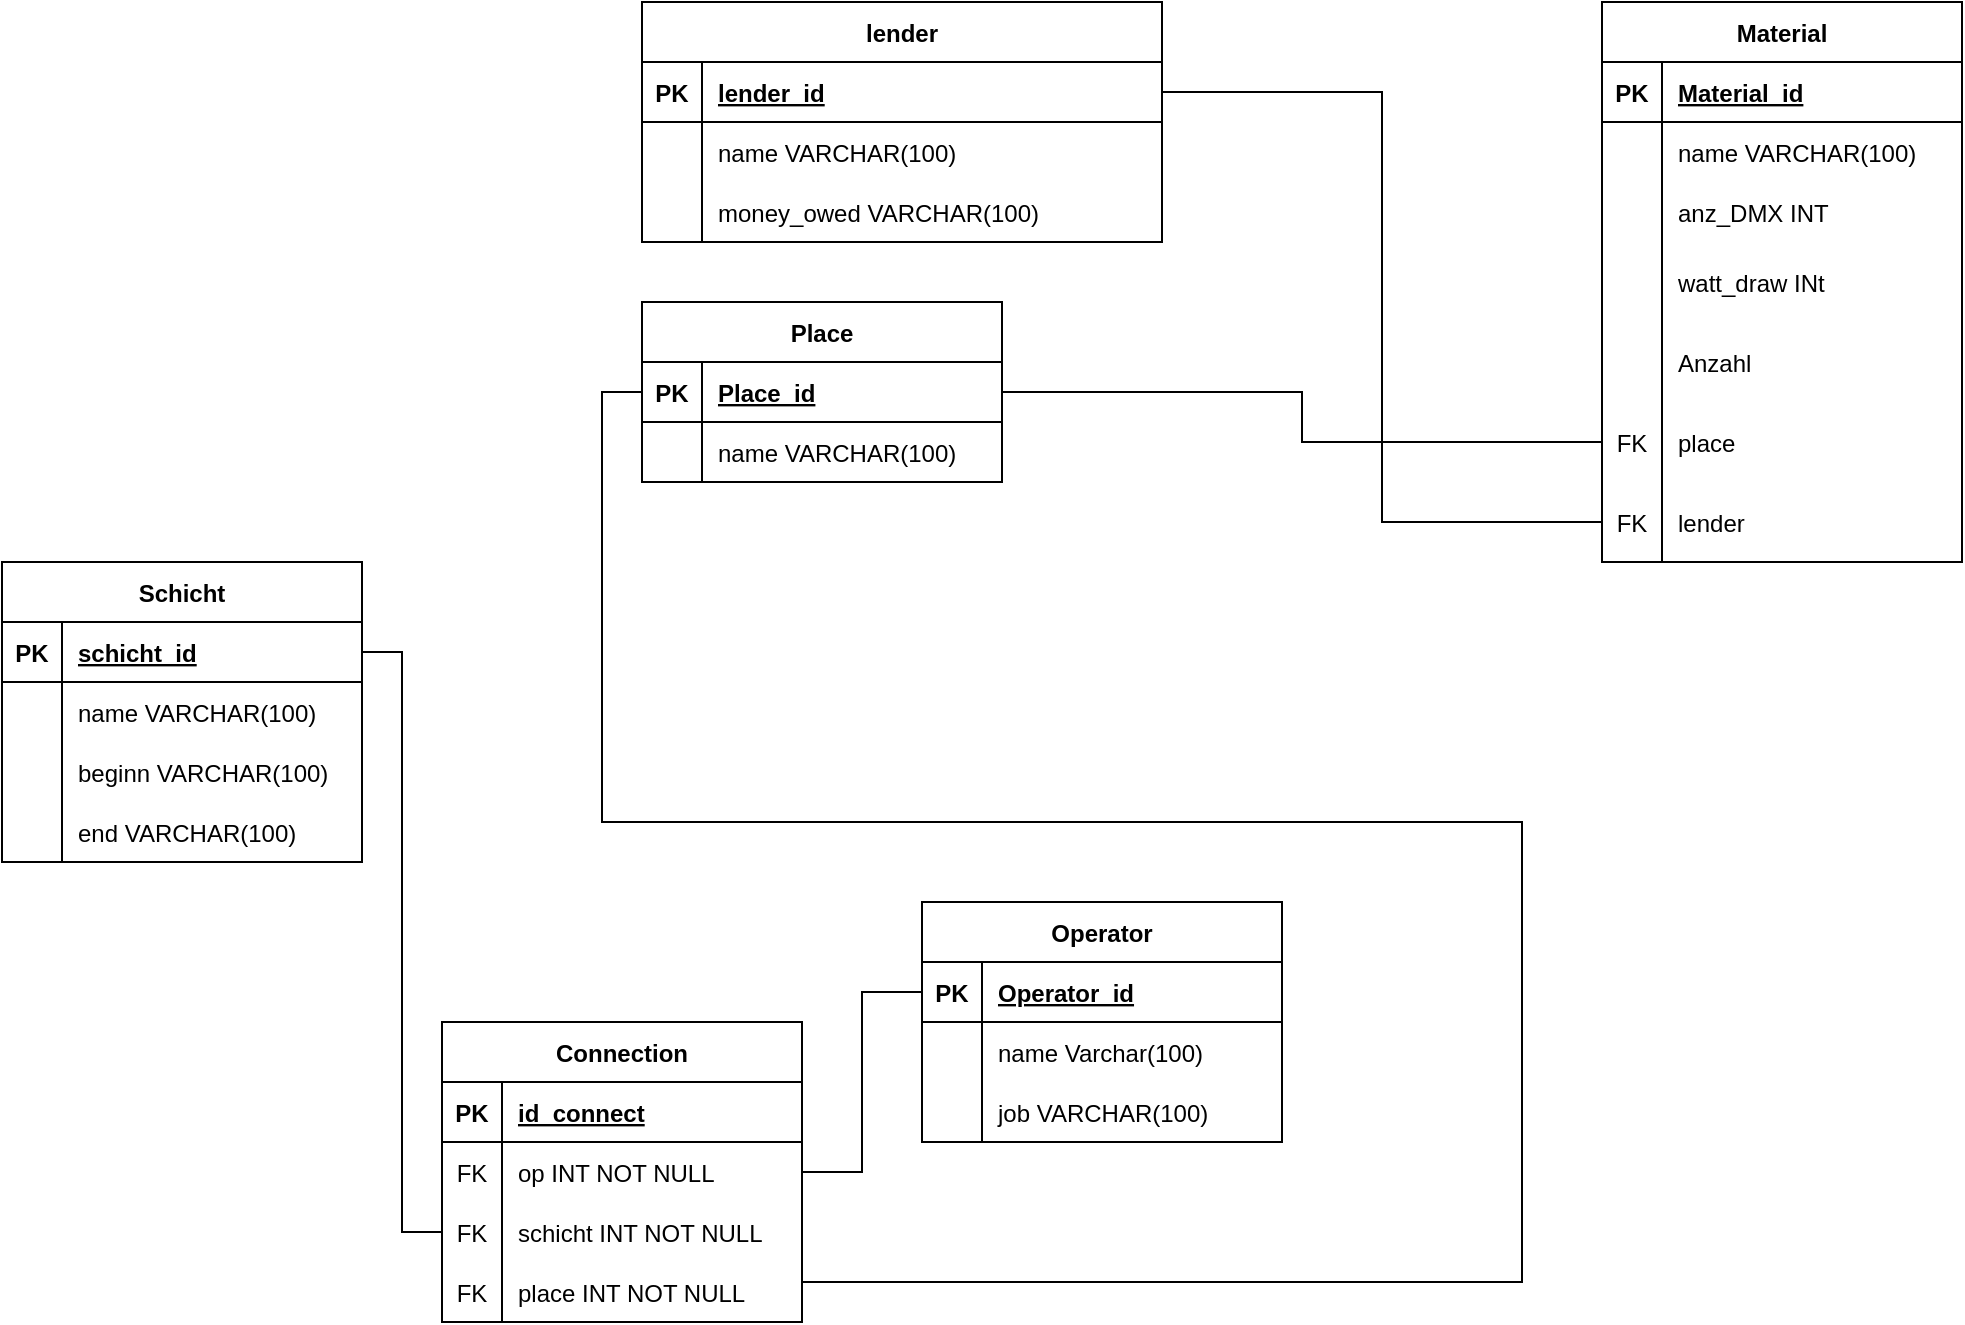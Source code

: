 <mxfile>
    <diagram id="R2lEEEUBdFMjLlhIrx00" name="Page-1">
        <mxGraphModel dx="928" dy="830" grid="1" gridSize="10" guides="1" tooltips="1" connect="1" arrows="1" fold="1" page="1" pageScale="1" pageWidth="850" pageHeight="1100" math="0" shadow="0" extFonts="Permanent Marker^https://fonts.googleapis.com/css?family=Permanent+Marker">
            <root>
                <mxCell id="0"/>
                <mxCell id="1" parent="0"/>
                <mxCell id="2iaj2muwwkJsaEzlrOtg-1" value="Material" style="shape=table;startSize=30;container=1;collapsible=1;childLayout=tableLayout;fixedRows=1;rowLines=0;fontStyle=1;align=center;resizeLast=1;" parent="1" vertex="1">
                    <mxGeometry x="860" y="60" width="180" height="280" as="geometry"/>
                </mxCell>
                <mxCell id="2iaj2muwwkJsaEzlrOtg-2" value="" style="shape=tableRow;horizontal=0;startSize=0;swimlaneHead=0;swimlaneBody=0;fillColor=none;collapsible=0;dropTarget=0;points=[[0,0.5],[1,0.5]];portConstraint=eastwest;top=0;left=0;right=0;bottom=1;" parent="2iaj2muwwkJsaEzlrOtg-1" vertex="1">
                    <mxGeometry y="30" width="180" height="30" as="geometry"/>
                </mxCell>
                <mxCell id="2iaj2muwwkJsaEzlrOtg-3" value="PK" style="shape=partialRectangle;connectable=0;fillColor=none;top=0;left=0;bottom=0;right=0;fontStyle=1;overflow=hidden;" parent="2iaj2muwwkJsaEzlrOtg-2" vertex="1">
                    <mxGeometry width="30" height="30" as="geometry">
                        <mxRectangle width="30" height="30" as="alternateBounds"/>
                    </mxGeometry>
                </mxCell>
                <mxCell id="2iaj2muwwkJsaEzlrOtg-4" value="Material_id" style="shape=partialRectangle;connectable=0;fillColor=none;top=0;left=0;bottom=0;right=0;align=left;spacingLeft=6;fontStyle=5;overflow=hidden;" parent="2iaj2muwwkJsaEzlrOtg-2" vertex="1">
                    <mxGeometry x="30" width="150" height="30" as="geometry">
                        <mxRectangle width="150" height="30" as="alternateBounds"/>
                    </mxGeometry>
                </mxCell>
                <mxCell id="2iaj2muwwkJsaEzlrOtg-5" value="" style="shape=tableRow;horizontal=0;startSize=0;swimlaneHead=0;swimlaneBody=0;fillColor=none;collapsible=0;dropTarget=0;points=[[0,0.5],[1,0.5]];portConstraint=eastwest;top=0;left=0;right=0;bottom=0;" parent="2iaj2muwwkJsaEzlrOtg-1" vertex="1">
                    <mxGeometry y="60" width="180" height="30" as="geometry"/>
                </mxCell>
                <mxCell id="2iaj2muwwkJsaEzlrOtg-6" value="" style="shape=partialRectangle;connectable=0;fillColor=none;top=0;left=0;bottom=0;right=0;editable=1;overflow=hidden;" parent="2iaj2muwwkJsaEzlrOtg-5" vertex="1">
                    <mxGeometry width="30" height="30" as="geometry">
                        <mxRectangle width="30" height="30" as="alternateBounds"/>
                    </mxGeometry>
                </mxCell>
                <mxCell id="2iaj2muwwkJsaEzlrOtg-7" value="name VARCHAR(100)" style="shape=partialRectangle;connectable=0;fillColor=none;top=0;left=0;bottom=0;right=0;align=left;spacingLeft=6;overflow=hidden;" parent="2iaj2muwwkJsaEzlrOtg-5" vertex="1">
                    <mxGeometry x="30" width="150" height="30" as="geometry">
                        <mxRectangle width="150" height="30" as="alternateBounds"/>
                    </mxGeometry>
                </mxCell>
                <mxCell id="2iaj2muwwkJsaEzlrOtg-8" value="" style="shape=tableRow;horizontal=0;startSize=0;swimlaneHead=0;swimlaneBody=0;fillColor=none;collapsible=0;dropTarget=0;points=[[0,0.5],[1,0.5]];portConstraint=eastwest;top=0;left=0;right=0;bottom=0;" parent="2iaj2muwwkJsaEzlrOtg-1" vertex="1">
                    <mxGeometry y="90" width="180" height="30" as="geometry"/>
                </mxCell>
                <mxCell id="2iaj2muwwkJsaEzlrOtg-9" value="" style="shape=partialRectangle;connectable=0;fillColor=none;top=0;left=0;bottom=0;right=0;editable=1;overflow=hidden;" parent="2iaj2muwwkJsaEzlrOtg-8" vertex="1">
                    <mxGeometry width="30" height="30" as="geometry">
                        <mxRectangle width="30" height="30" as="alternateBounds"/>
                    </mxGeometry>
                </mxCell>
                <mxCell id="2iaj2muwwkJsaEzlrOtg-10" value="anz_DMX INT" style="shape=partialRectangle;connectable=0;fillColor=none;top=0;left=0;bottom=0;right=0;align=left;spacingLeft=6;overflow=hidden;" parent="2iaj2muwwkJsaEzlrOtg-8" vertex="1">
                    <mxGeometry x="30" width="150" height="30" as="geometry">
                        <mxRectangle width="150" height="30" as="alternateBounds"/>
                    </mxGeometry>
                </mxCell>
                <mxCell id="2iaj2muwwkJsaEzlrOtg-11" value="" style="shape=tableRow;horizontal=0;startSize=0;swimlaneHead=0;swimlaneBody=0;fillColor=none;collapsible=0;dropTarget=0;points=[[0,0.5],[1,0.5]];portConstraint=eastwest;top=0;left=0;right=0;bottom=0;" parent="2iaj2muwwkJsaEzlrOtg-1" vertex="1">
                    <mxGeometry y="120" width="180" height="40" as="geometry"/>
                </mxCell>
                <mxCell id="2iaj2muwwkJsaEzlrOtg-12" value="" style="shape=partialRectangle;connectable=0;fillColor=none;top=0;left=0;bottom=0;right=0;editable=1;overflow=hidden;" parent="2iaj2muwwkJsaEzlrOtg-11" vertex="1">
                    <mxGeometry width="30" height="40" as="geometry">
                        <mxRectangle width="30" height="40" as="alternateBounds"/>
                    </mxGeometry>
                </mxCell>
                <mxCell id="2iaj2muwwkJsaEzlrOtg-13" value="watt_draw INt" style="shape=partialRectangle;connectable=0;fillColor=none;top=0;left=0;bottom=0;right=0;align=left;spacingLeft=6;overflow=hidden;" parent="2iaj2muwwkJsaEzlrOtg-11" vertex="1">
                    <mxGeometry x="30" width="150" height="40" as="geometry">
                        <mxRectangle width="150" height="40" as="alternateBounds"/>
                    </mxGeometry>
                </mxCell>
                <mxCell id="2iaj2muwwkJsaEzlrOtg-40" value="" style="shape=tableRow;horizontal=0;startSize=0;swimlaneHead=0;swimlaneBody=0;fillColor=none;collapsible=0;dropTarget=0;points=[[0,0.5],[1,0.5]];portConstraint=eastwest;top=0;left=0;right=0;bottom=0;" parent="2iaj2muwwkJsaEzlrOtg-1" vertex="1">
                    <mxGeometry y="160" width="180" height="40" as="geometry"/>
                </mxCell>
                <mxCell id="2iaj2muwwkJsaEzlrOtg-41" value="" style="shape=partialRectangle;connectable=0;fillColor=none;top=0;left=0;bottom=0;right=0;editable=1;overflow=hidden;" parent="2iaj2muwwkJsaEzlrOtg-40" vertex="1">
                    <mxGeometry width="30" height="40" as="geometry">
                        <mxRectangle width="30" height="40" as="alternateBounds"/>
                    </mxGeometry>
                </mxCell>
                <mxCell id="2iaj2muwwkJsaEzlrOtg-42" value="Anzahl" style="shape=partialRectangle;connectable=0;fillColor=none;top=0;left=0;bottom=0;right=0;align=left;spacingLeft=6;overflow=hidden;" parent="2iaj2muwwkJsaEzlrOtg-40" vertex="1">
                    <mxGeometry x="30" width="150" height="40" as="geometry">
                        <mxRectangle width="150" height="40" as="alternateBounds"/>
                    </mxGeometry>
                </mxCell>
                <mxCell id="2iaj2muwwkJsaEzlrOtg-82" value="" style="shape=tableRow;horizontal=0;startSize=0;swimlaneHead=0;swimlaneBody=0;fillColor=none;collapsible=0;dropTarget=0;points=[[0,0.5],[1,0.5]];portConstraint=eastwest;top=0;left=0;right=0;bottom=0;" parent="2iaj2muwwkJsaEzlrOtg-1" vertex="1">
                    <mxGeometry y="200" width="180" height="40" as="geometry"/>
                </mxCell>
                <mxCell id="2iaj2muwwkJsaEzlrOtg-83" value="FK" style="shape=partialRectangle;connectable=0;fillColor=none;top=0;left=0;bottom=0;right=0;editable=1;overflow=hidden;" parent="2iaj2muwwkJsaEzlrOtg-82" vertex="1">
                    <mxGeometry width="30" height="40" as="geometry">
                        <mxRectangle width="30" height="40" as="alternateBounds"/>
                    </mxGeometry>
                </mxCell>
                <mxCell id="2iaj2muwwkJsaEzlrOtg-84" value="place" style="shape=partialRectangle;connectable=0;fillColor=none;top=0;left=0;bottom=0;right=0;align=left;spacingLeft=6;overflow=hidden;" parent="2iaj2muwwkJsaEzlrOtg-82" vertex="1">
                    <mxGeometry x="30" width="150" height="40" as="geometry">
                        <mxRectangle width="150" height="40" as="alternateBounds"/>
                    </mxGeometry>
                </mxCell>
                <mxCell id="2iaj2muwwkJsaEzlrOtg-101" value="" style="shape=tableRow;horizontal=0;startSize=0;swimlaneHead=0;swimlaneBody=0;fillColor=none;collapsible=0;dropTarget=0;points=[[0,0.5],[1,0.5]];portConstraint=eastwest;top=0;left=0;right=0;bottom=0;" parent="2iaj2muwwkJsaEzlrOtg-1" vertex="1">
                    <mxGeometry y="240" width="180" height="40" as="geometry"/>
                </mxCell>
                <mxCell id="2iaj2muwwkJsaEzlrOtg-102" value="FK" style="shape=partialRectangle;connectable=0;fillColor=none;top=0;left=0;bottom=0;right=0;editable=1;overflow=hidden;" parent="2iaj2muwwkJsaEzlrOtg-101" vertex="1">
                    <mxGeometry width="30" height="40" as="geometry">
                        <mxRectangle width="30" height="40" as="alternateBounds"/>
                    </mxGeometry>
                </mxCell>
                <mxCell id="2iaj2muwwkJsaEzlrOtg-103" value="lender" style="shape=partialRectangle;connectable=0;fillColor=none;top=0;left=0;bottom=0;right=0;align=left;spacingLeft=6;overflow=hidden;" parent="2iaj2muwwkJsaEzlrOtg-101" vertex="1">
                    <mxGeometry x="30" width="150" height="40" as="geometry">
                        <mxRectangle width="150" height="40" as="alternateBounds"/>
                    </mxGeometry>
                </mxCell>
                <mxCell id="2iaj2muwwkJsaEzlrOtg-14" value="Place" style="shape=table;startSize=30;container=1;collapsible=1;childLayout=tableLayout;fixedRows=1;rowLines=0;fontStyle=1;align=center;resizeLast=1;" parent="1" vertex="1">
                    <mxGeometry x="380" y="210" width="180" height="90" as="geometry"/>
                </mxCell>
                <mxCell id="2iaj2muwwkJsaEzlrOtg-15" value="" style="shape=tableRow;horizontal=0;startSize=0;swimlaneHead=0;swimlaneBody=0;fillColor=none;collapsible=0;dropTarget=0;points=[[0,0.5],[1,0.5]];portConstraint=eastwest;top=0;left=0;right=0;bottom=1;" parent="2iaj2muwwkJsaEzlrOtg-14" vertex="1">
                    <mxGeometry y="30" width="180" height="30" as="geometry"/>
                </mxCell>
                <mxCell id="2iaj2muwwkJsaEzlrOtg-16" value="PK" style="shape=partialRectangle;connectable=0;fillColor=none;top=0;left=0;bottom=0;right=0;fontStyle=1;overflow=hidden;" parent="2iaj2muwwkJsaEzlrOtg-15" vertex="1">
                    <mxGeometry width="30" height="30" as="geometry">
                        <mxRectangle width="30" height="30" as="alternateBounds"/>
                    </mxGeometry>
                </mxCell>
                <mxCell id="2iaj2muwwkJsaEzlrOtg-17" value="Place_id" style="shape=partialRectangle;connectable=0;fillColor=none;top=0;left=0;bottom=0;right=0;align=left;spacingLeft=6;fontStyle=5;overflow=hidden;" parent="2iaj2muwwkJsaEzlrOtg-15" vertex="1">
                    <mxGeometry x="30" width="150" height="30" as="geometry">
                        <mxRectangle width="150" height="30" as="alternateBounds"/>
                    </mxGeometry>
                </mxCell>
                <mxCell id="2iaj2muwwkJsaEzlrOtg-18" value="" style="shape=tableRow;horizontal=0;startSize=0;swimlaneHead=0;swimlaneBody=0;fillColor=none;collapsible=0;dropTarget=0;points=[[0,0.5],[1,0.5]];portConstraint=eastwest;top=0;left=0;right=0;bottom=0;" parent="2iaj2muwwkJsaEzlrOtg-14" vertex="1">
                    <mxGeometry y="60" width="180" height="30" as="geometry"/>
                </mxCell>
                <mxCell id="2iaj2muwwkJsaEzlrOtg-19" value="" style="shape=partialRectangle;connectable=0;fillColor=none;top=0;left=0;bottom=0;right=0;editable=1;overflow=hidden;" parent="2iaj2muwwkJsaEzlrOtg-18" vertex="1">
                    <mxGeometry width="30" height="30" as="geometry">
                        <mxRectangle width="30" height="30" as="alternateBounds"/>
                    </mxGeometry>
                </mxCell>
                <mxCell id="2iaj2muwwkJsaEzlrOtg-20" value="name VARCHAR(100)" style="shape=partialRectangle;connectable=0;fillColor=none;top=0;left=0;bottom=0;right=0;align=left;spacingLeft=6;overflow=hidden;" parent="2iaj2muwwkJsaEzlrOtg-18" vertex="1">
                    <mxGeometry x="30" width="150" height="30" as="geometry">
                        <mxRectangle width="150" height="30" as="alternateBounds"/>
                    </mxGeometry>
                </mxCell>
                <mxCell id="2iaj2muwwkJsaEzlrOtg-43" value="Operator" style="shape=table;startSize=30;container=1;collapsible=1;childLayout=tableLayout;fixedRows=1;rowLines=0;fontStyle=1;align=center;resizeLast=1;" parent="1" vertex="1">
                    <mxGeometry x="520" y="510" width="180" height="120" as="geometry"/>
                </mxCell>
                <mxCell id="2iaj2muwwkJsaEzlrOtg-44" value="" style="shape=tableRow;horizontal=0;startSize=0;swimlaneHead=0;swimlaneBody=0;fillColor=none;collapsible=0;dropTarget=0;points=[[0,0.5],[1,0.5]];portConstraint=eastwest;top=0;left=0;right=0;bottom=1;" parent="2iaj2muwwkJsaEzlrOtg-43" vertex="1">
                    <mxGeometry y="30" width="180" height="30" as="geometry"/>
                </mxCell>
                <mxCell id="2iaj2muwwkJsaEzlrOtg-45" value="PK" style="shape=partialRectangle;connectable=0;fillColor=none;top=0;left=0;bottom=0;right=0;fontStyle=1;overflow=hidden;" parent="2iaj2muwwkJsaEzlrOtg-44" vertex="1">
                    <mxGeometry width="30" height="30" as="geometry">
                        <mxRectangle width="30" height="30" as="alternateBounds"/>
                    </mxGeometry>
                </mxCell>
                <mxCell id="2iaj2muwwkJsaEzlrOtg-46" value="Operator_id" style="shape=partialRectangle;connectable=0;fillColor=none;top=0;left=0;bottom=0;right=0;align=left;spacingLeft=6;fontStyle=5;overflow=hidden;" parent="2iaj2muwwkJsaEzlrOtg-44" vertex="1">
                    <mxGeometry x="30" width="150" height="30" as="geometry">
                        <mxRectangle width="150" height="30" as="alternateBounds"/>
                    </mxGeometry>
                </mxCell>
                <mxCell id="2iaj2muwwkJsaEzlrOtg-47" value="" style="shape=tableRow;horizontal=0;startSize=0;swimlaneHead=0;swimlaneBody=0;fillColor=none;collapsible=0;dropTarget=0;points=[[0,0.5],[1,0.5]];portConstraint=eastwest;top=0;left=0;right=0;bottom=0;" parent="2iaj2muwwkJsaEzlrOtg-43" vertex="1">
                    <mxGeometry y="60" width="180" height="30" as="geometry"/>
                </mxCell>
                <mxCell id="2iaj2muwwkJsaEzlrOtg-48" value="" style="shape=partialRectangle;connectable=0;fillColor=none;top=0;left=0;bottom=0;right=0;editable=1;overflow=hidden;" parent="2iaj2muwwkJsaEzlrOtg-47" vertex="1">
                    <mxGeometry width="30" height="30" as="geometry">
                        <mxRectangle width="30" height="30" as="alternateBounds"/>
                    </mxGeometry>
                </mxCell>
                <mxCell id="2iaj2muwwkJsaEzlrOtg-49" value="name Varchar(100)" style="shape=partialRectangle;connectable=0;fillColor=none;top=0;left=0;bottom=0;right=0;align=left;spacingLeft=6;overflow=hidden;" parent="2iaj2muwwkJsaEzlrOtg-47" vertex="1">
                    <mxGeometry x="30" width="150" height="30" as="geometry">
                        <mxRectangle width="150" height="30" as="alternateBounds"/>
                    </mxGeometry>
                </mxCell>
                <mxCell id="2iaj2muwwkJsaEzlrOtg-50" value="" style="shape=tableRow;horizontal=0;startSize=0;swimlaneHead=0;swimlaneBody=0;fillColor=none;collapsible=0;dropTarget=0;points=[[0,0.5],[1,0.5]];portConstraint=eastwest;top=0;left=0;right=0;bottom=0;" parent="2iaj2muwwkJsaEzlrOtg-43" vertex="1">
                    <mxGeometry y="90" width="180" height="30" as="geometry"/>
                </mxCell>
                <mxCell id="2iaj2muwwkJsaEzlrOtg-51" value="" style="shape=partialRectangle;connectable=0;fillColor=none;top=0;left=0;bottom=0;right=0;editable=1;overflow=hidden;" parent="2iaj2muwwkJsaEzlrOtg-50" vertex="1">
                    <mxGeometry width="30" height="30" as="geometry">
                        <mxRectangle width="30" height="30" as="alternateBounds"/>
                    </mxGeometry>
                </mxCell>
                <mxCell id="2iaj2muwwkJsaEzlrOtg-52" value="job VARCHAR(100)" style="shape=partialRectangle;connectable=0;fillColor=none;top=0;left=0;bottom=0;right=0;align=left;spacingLeft=6;overflow=hidden;" parent="2iaj2muwwkJsaEzlrOtg-50" vertex="1">
                    <mxGeometry x="30" width="150" height="30" as="geometry">
                        <mxRectangle width="150" height="30" as="alternateBounds"/>
                    </mxGeometry>
                </mxCell>
                <mxCell id="2iaj2muwwkJsaEzlrOtg-69" value="Schicht" style="shape=table;startSize=30;container=1;collapsible=1;childLayout=tableLayout;fixedRows=1;rowLines=0;fontStyle=1;align=center;resizeLast=1;" parent="1" vertex="1">
                    <mxGeometry x="60" y="340" width="180" height="150" as="geometry"/>
                </mxCell>
                <mxCell id="2iaj2muwwkJsaEzlrOtg-70" value="" style="shape=tableRow;horizontal=0;startSize=0;swimlaneHead=0;swimlaneBody=0;fillColor=none;collapsible=0;dropTarget=0;points=[[0,0.5],[1,0.5]];portConstraint=eastwest;top=0;left=0;right=0;bottom=1;" parent="2iaj2muwwkJsaEzlrOtg-69" vertex="1">
                    <mxGeometry y="30" width="180" height="30" as="geometry"/>
                </mxCell>
                <mxCell id="2iaj2muwwkJsaEzlrOtg-71" value="PK" style="shape=partialRectangle;connectable=0;fillColor=none;top=0;left=0;bottom=0;right=0;fontStyle=1;overflow=hidden;" parent="2iaj2muwwkJsaEzlrOtg-70" vertex="1">
                    <mxGeometry width="30" height="30" as="geometry">
                        <mxRectangle width="30" height="30" as="alternateBounds"/>
                    </mxGeometry>
                </mxCell>
                <mxCell id="2iaj2muwwkJsaEzlrOtg-72" value="schicht_id" style="shape=partialRectangle;connectable=0;fillColor=none;top=0;left=0;bottom=0;right=0;align=left;spacingLeft=6;fontStyle=5;overflow=hidden;" parent="2iaj2muwwkJsaEzlrOtg-70" vertex="1">
                    <mxGeometry x="30" width="150" height="30" as="geometry">
                        <mxRectangle width="150" height="30" as="alternateBounds"/>
                    </mxGeometry>
                </mxCell>
                <mxCell id="2iaj2muwwkJsaEzlrOtg-73" value="" style="shape=tableRow;horizontal=0;startSize=0;swimlaneHead=0;swimlaneBody=0;fillColor=none;collapsible=0;dropTarget=0;points=[[0,0.5],[1,0.5]];portConstraint=eastwest;top=0;left=0;right=0;bottom=0;" parent="2iaj2muwwkJsaEzlrOtg-69" vertex="1">
                    <mxGeometry y="60" width="180" height="30" as="geometry"/>
                </mxCell>
                <mxCell id="2iaj2muwwkJsaEzlrOtg-74" value="" style="shape=partialRectangle;connectable=0;fillColor=none;top=0;left=0;bottom=0;right=0;editable=1;overflow=hidden;" parent="2iaj2muwwkJsaEzlrOtg-73" vertex="1">
                    <mxGeometry width="30" height="30" as="geometry">
                        <mxRectangle width="30" height="30" as="alternateBounds"/>
                    </mxGeometry>
                </mxCell>
                <mxCell id="2iaj2muwwkJsaEzlrOtg-75" value="name VARCHAR(100)" style="shape=partialRectangle;connectable=0;fillColor=none;top=0;left=0;bottom=0;right=0;align=left;spacingLeft=6;overflow=hidden;" parent="2iaj2muwwkJsaEzlrOtg-73" vertex="1">
                    <mxGeometry x="30" width="150" height="30" as="geometry">
                        <mxRectangle width="150" height="30" as="alternateBounds"/>
                    </mxGeometry>
                </mxCell>
                <mxCell id="2iaj2muwwkJsaEzlrOtg-76" value="" style="shape=tableRow;horizontal=0;startSize=0;swimlaneHead=0;swimlaneBody=0;fillColor=none;collapsible=0;dropTarget=0;points=[[0,0.5],[1,0.5]];portConstraint=eastwest;top=0;left=0;right=0;bottom=0;" parent="2iaj2muwwkJsaEzlrOtg-69" vertex="1">
                    <mxGeometry y="90" width="180" height="30" as="geometry"/>
                </mxCell>
                <mxCell id="2iaj2muwwkJsaEzlrOtg-77" value="" style="shape=partialRectangle;connectable=0;fillColor=none;top=0;left=0;bottom=0;right=0;editable=1;overflow=hidden;" parent="2iaj2muwwkJsaEzlrOtg-76" vertex="1">
                    <mxGeometry width="30" height="30" as="geometry">
                        <mxRectangle width="30" height="30" as="alternateBounds"/>
                    </mxGeometry>
                </mxCell>
                <mxCell id="2iaj2muwwkJsaEzlrOtg-78" value="beginn VARCHAR(100)" style="shape=partialRectangle;connectable=0;fillColor=none;top=0;left=0;bottom=0;right=0;align=left;spacingLeft=6;overflow=hidden;" parent="2iaj2muwwkJsaEzlrOtg-76" vertex="1">
                    <mxGeometry x="30" width="150" height="30" as="geometry">
                        <mxRectangle width="150" height="30" as="alternateBounds"/>
                    </mxGeometry>
                </mxCell>
                <mxCell id="YUlHVggig9nPsqIvSNz--11" value="" style="shape=tableRow;horizontal=0;startSize=0;swimlaneHead=0;swimlaneBody=0;fillColor=none;collapsible=0;dropTarget=0;points=[[0,0.5],[1,0.5]];portConstraint=eastwest;top=0;left=0;right=0;bottom=0;" parent="2iaj2muwwkJsaEzlrOtg-69" vertex="1">
                    <mxGeometry y="120" width="180" height="30" as="geometry"/>
                </mxCell>
                <mxCell id="YUlHVggig9nPsqIvSNz--12" value="" style="shape=partialRectangle;connectable=0;fillColor=none;top=0;left=0;bottom=0;right=0;editable=1;overflow=hidden;" parent="YUlHVggig9nPsqIvSNz--11" vertex="1">
                    <mxGeometry width="30" height="30" as="geometry">
                        <mxRectangle width="30" height="30" as="alternateBounds"/>
                    </mxGeometry>
                </mxCell>
                <mxCell id="YUlHVggig9nPsqIvSNz--13" value="end VARCHAR(100)" style="shape=partialRectangle;connectable=0;fillColor=none;top=0;left=0;bottom=0;right=0;align=left;spacingLeft=6;overflow=hidden;" parent="YUlHVggig9nPsqIvSNz--11" vertex="1">
                    <mxGeometry x="30" width="150" height="30" as="geometry">
                        <mxRectangle width="150" height="30" as="alternateBounds"/>
                    </mxGeometry>
                </mxCell>
                <mxCell id="2iaj2muwwkJsaEzlrOtg-88" value="lender" style="shape=table;startSize=30;container=1;collapsible=1;childLayout=tableLayout;fixedRows=1;rowLines=0;fontStyle=1;align=center;resizeLast=1;" parent="1" vertex="1">
                    <mxGeometry x="380" y="60" width="260" height="120" as="geometry"/>
                </mxCell>
                <mxCell id="2iaj2muwwkJsaEzlrOtg-89" value="" style="shape=tableRow;horizontal=0;startSize=0;swimlaneHead=0;swimlaneBody=0;fillColor=none;collapsible=0;dropTarget=0;points=[[0,0.5],[1,0.5]];portConstraint=eastwest;top=0;left=0;right=0;bottom=1;" parent="2iaj2muwwkJsaEzlrOtg-88" vertex="1">
                    <mxGeometry y="30" width="260" height="30" as="geometry"/>
                </mxCell>
                <mxCell id="2iaj2muwwkJsaEzlrOtg-90" value="PK" style="shape=partialRectangle;connectable=0;fillColor=none;top=0;left=0;bottom=0;right=0;fontStyle=1;overflow=hidden;" parent="2iaj2muwwkJsaEzlrOtg-89" vertex="1">
                    <mxGeometry width="30" height="30" as="geometry">
                        <mxRectangle width="30" height="30" as="alternateBounds"/>
                    </mxGeometry>
                </mxCell>
                <mxCell id="2iaj2muwwkJsaEzlrOtg-91" value="lender_id" style="shape=partialRectangle;connectable=0;fillColor=none;top=0;left=0;bottom=0;right=0;align=left;spacingLeft=6;fontStyle=5;overflow=hidden;" parent="2iaj2muwwkJsaEzlrOtg-89" vertex="1">
                    <mxGeometry x="30" width="230" height="30" as="geometry">
                        <mxRectangle width="230" height="30" as="alternateBounds"/>
                    </mxGeometry>
                </mxCell>
                <mxCell id="2iaj2muwwkJsaEzlrOtg-92" value="" style="shape=tableRow;horizontal=0;startSize=0;swimlaneHead=0;swimlaneBody=0;fillColor=none;collapsible=0;dropTarget=0;points=[[0,0.5],[1,0.5]];portConstraint=eastwest;top=0;left=0;right=0;bottom=0;" parent="2iaj2muwwkJsaEzlrOtg-88" vertex="1">
                    <mxGeometry y="60" width="260" height="30" as="geometry"/>
                </mxCell>
                <mxCell id="2iaj2muwwkJsaEzlrOtg-93" value="" style="shape=partialRectangle;connectable=0;fillColor=none;top=0;left=0;bottom=0;right=0;editable=1;overflow=hidden;" parent="2iaj2muwwkJsaEzlrOtg-92" vertex="1">
                    <mxGeometry width="30" height="30" as="geometry">
                        <mxRectangle width="30" height="30" as="alternateBounds"/>
                    </mxGeometry>
                </mxCell>
                <mxCell id="2iaj2muwwkJsaEzlrOtg-94" value="name VARCHAR(100)" style="shape=partialRectangle;connectable=0;fillColor=none;top=0;left=0;bottom=0;right=0;align=left;spacingLeft=6;overflow=hidden;" parent="2iaj2muwwkJsaEzlrOtg-92" vertex="1">
                    <mxGeometry x="30" width="230" height="30" as="geometry">
                        <mxRectangle width="230" height="30" as="alternateBounds"/>
                    </mxGeometry>
                </mxCell>
                <mxCell id="2iaj2muwwkJsaEzlrOtg-95" value="" style="shape=tableRow;horizontal=0;startSize=0;swimlaneHead=0;swimlaneBody=0;fillColor=none;collapsible=0;dropTarget=0;points=[[0,0.5],[1,0.5]];portConstraint=eastwest;top=0;left=0;right=0;bottom=0;" parent="2iaj2muwwkJsaEzlrOtg-88" vertex="1">
                    <mxGeometry y="90" width="260" height="30" as="geometry"/>
                </mxCell>
                <mxCell id="2iaj2muwwkJsaEzlrOtg-96" value="" style="shape=partialRectangle;connectable=0;fillColor=none;top=0;left=0;bottom=0;right=0;editable=1;overflow=hidden;" parent="2iaj2muwwkJsaEzlrOtg-95" vertex="1">
                    <mxGeometry width="30" height="30" as="geometry">
                        <mxRectangle width="30" height="30" as="alternateBounds"/>
                    </mxGeometry>
                </mxCell>
                <mxCell id="2iaj2muwwkJsaEzlrOtg-97" value="money_owed VARCHAR(100)" style="shape=partialRectangle;connectable=0;fillColor=none;top=0;left=0;bottom=0;right=0;align=left;spacingLeft=6;overflow=hidden;" parent="2iaj2muwwkJsaEzlrOtg-95" vertex="1">
                    <mxGeometry x="30" width="230" height="30" as="geometry">
                        <mxRectangle width="230" height="30" as="alternateBounds"/>
                    </mxGeometry>
                </mxCell>
                <mxCell id="2iaj2muwwkJsaEzlrOtg-107" style="edgeStyle=orthogonalEdgeStyle;rounded=0;orthogonalLoop=1;jettySize=auto;html=1;exitX=1;exitY=0.5;exitDx=0;exitDy=0;entryX=0;entryY=0.5;entryDx=0;entryDy=0;endArrow=none;endFill=0;" parent="1" source="2iaj2muwwkJsaEzlrOtg-89" target="2iaj2muwwkJsaEzlrOtg-101" edge="1">
                    <mxGeometry relative="1" as="geometry"/>
                </mxCell>
                <mxCell id="2iaj2muwwkJsaEzlrOtg-111" style="edgeStyle=orthogonalEdgeStyle;rounded=0;orthogonalLoop=1;jettySize=auto;html=1;exitX=1;exitY=0.5;exitDx=0;exitDy=0;entryX=0;entryY=0.5;entryDx=0;entryDy=0;endArrow=none;endFill=0;" parent="1" source="2iaj2muwwkJsaEzlrOtg-15" target="2iaj2muwwkJsaEzlrOtg-82" edge="1">
                    <mxGeometry relative="1" as="geometry"/>
                </mxCell>
                <mxCell id="YUlHVggig9nPsqIvSNz--14" value="Connection" style="shape=table;startSize=30;container=1;collapsible=1;childLayout=tableLayout;fixedRows=1;rowLines=0;fontStyle=1;align=center;resizeLast=1;" parent="1" vertex="1">
                    <mxGeometry x="280" y="570" width="180" height="150" as="geometry"/>
                </mxCell>
                <mxCell id="YUlHVggig9nPsqIvSNz--15" value="" style="shape=tableRow;horizontal=0;startSize=0;swimlaneHead=0;swimlaneBody=0;fillColor=none;collapsible=0;dropTarget=0;points=[[0,0.5],[1,0.5]];portConstraint=eastwest;top=0;left=0;right=0;bottom=1;" parent="YUlHVggig9nPsqIvSNz--14" vertex="1">
                    <mxGeometry y="30" width="180" height="30" as="geometry"/>
                </mxCell>
                <mxCell id="YUlHVggig9nPsqIvSNz--16" value="PK" style="shape=partialRectangle;connectable=0;fillColor=none;top=0;left=0;bottom=0;right=0;fontStyle=1;overflow=hidden;" parent="YUlHVggig9nPsqIvSNz--15" vertex="1">
                    <mxGeometry width="30" height="30" as="geometry">
                        <mxRectangle width="30" height="30" as="alternateBounds"/>
                    </mxGeometry>
                </mxCell>
                <mxCell id="YUlHVggig9nPsqIvSNz--17" value="id_connect" style="shape=partialRectangle;connectable=0;fillColor=none;top=0;left=0;bottom=0;right=0;align=left;spacingLeft=6;fontStyle=5;overflow=hidden;" parent="YUlHVggig9nPsqIvSNz--15" vertex="1">
                    <mxGeometry x="30" width="150" height="30" as="geometry">
                        <mxRectangle width="150" height="30" as="alternateBounds"/>
                    </mxGeometry>
                </mxCell>
                <mxCell id="YUlHVggig9nPsqIvSNz--18" value="" style="shape=tableRow;horizontal=0;startSize=0;swimlaneHead=0;swimlaneBody=0;fillColor=none;collapsible=0;dropTarget=0;points=[[0,0.5],[1,0.5]];portConstraint=eastwest;top=0;left=0;right=0;bottom=0;" parent="YUlHVggig9nPsqIvSNz--14" vertex="1">
                    <mxGeometry y="60" width="180" height="30" as="geometry"/>
                </mxCell>
                <mxCell id="YUlHVggig9nPsqIvSNz--19" value="FK" style="shape=partialRectangle;connectable=0;fillColor=none;top=0;left=0;bottom=0;right=0;editable=1;overflow=hidden;" parent="YUlHVggig9nPsqIvSNz--18" vertex="1">
                    <mxGeometry width="30" height="30" as="geometry">
                        <mxRectangle width="30" height="30" as="alternateBounds"/>
                    </mxGeometry>
                </mxCell>
                <mxCell id="YUlHVggig9nPsqIvSNz--20" value="op INT NOT NULL" style="shape=partialRectangle;connectable=0;fillColor=none;top=0;left=0;bottom=0;right=0;align=left;spacingLeft=6;overflow=hidden;" parent="YUlHVggig9nPsqIvSNz--18" vertex="1">
                    <mxGeometry x="30" width="150" height="30" as="geometry">
                        <mxRectangle width="150" height="30" as="alternateBounds"/>
                    </mxGeometry>
                </mxCell>
                <mxCell id="YUlHVggig9nPsqIvSNz--21" value="" style="shape=tableRow;horizontal=0;startSize=0;swimlaneHead=0;swimlaneBody=0;fillColor=none;collapsible=0;dropTarget=0;points=[[0,0.5],[1,0.5]];portConstraint=eastwest;top=0;left=0;right=0;bottom=0;" parent="YUlHVggig9nPsqIvSNz--14" vertex="1">
                    <mxGeometry y="90" width="180" height="30" as="geometry"/>
                </mxCell>
                <mxCell id="YUlHVggig9nPsqIvSNz--22" value="FK" style="shape=partialRectangle;connectable=0;fillColor=none;top=0;left=0;bottom=0;right=0;editable=1;overflow=hidden;" parent="YUlHVggig9nPsqIvSNz--21" vertex="1">
                    <mxGeometry width="30" height="30" as="geometry">
                        <mxRectangle width="30" height="30" as="alternateBounds"/>
                    </mxGeometry>
                </mxCell>
                <mxCell id="YUlHVggig9nPsqIvSNz--23" value="schicht INT NOT NULL" style="shape=partialRectangle;connectable=0;fillColor=none;top=0;left=0;bottom=0;right=0;align=left;spacingLeft=6;overflow=hidden;" parent="YUlHVggig9nPsqIvSNz--21" vertex="1">
                    <mxGeometry x="30" width="150" height="30" as="geometry">
                        <mxRectangle width="150" height="30" as="alternateBounds"/>
                    </mxGeometry>
                </mxCell>
                <mxCell id="YUlHVggig9nPsqIvSNz--24" value="" style="shape=tableRow;horizontal=0;startSize=0;swimlaneHead=0;swimlaneBody=0;fillColor=none;collapsible=0;dropTarget=0;points=[[0,0.5],[1,0.5]];portConstraint=eastwest;top=0;left=0;right=0;bottom=0;" parent="YUlHVggig9nPsqIvSNz--14" vertex="1">
                    <mxGeometry y="120" width="180" height="30" as="geometry"/>
                </mxCell>
                <mxCell id="YUlHVggig9nPsqIvSNz--25" value="FK" style="shape=partialRectangle;connectable=0;fillColor=none;top=0;left=0;bottom=0;right=0;editable=1;overflow=hidden;" parent="YUlHVggig9nPsqIvSNz--24" vertex="1">
                    <mxGeometry width="30" height="30" as="geometry">
                        <mxRectangle width="30" height="30" as="alternateBounds"/>
                    </mxGeometry>
                </mxCell>
                <mxCell id="YUlHVggig9nPsqIvSNz--26" value="place INT NOT NULL" style="shape=partialRectangle;connectable=0;fillColor=none;top=0;left=0;bottom=0;right=0;align=left;spacingLeft=6;overflow=hidden;" parent="YUlHVggig9nPsqIvSNz--24" vertex="1">
                    <mxGeometry x="30" width="150" height="30" as="geometry">
                        <mxRectangle width="150" height="30" as="alternateBounds"/>
                    </mxGeometry>
                </mxCell>
                <mxCell id="YUlHVggig9nPsqIvSNz--27" style="edgeStyle=orthogonalEdgeStyle;rounded=0;orthogonalLoop=1;jettySize=auto;html=1;exitX=0;exitY=0.5;exitDx=0;exitDy=0;entryX=1;entryY=0.5;entryDx=0;entryDy=0;endArrow=none;endFill=0;" parent="1" source="2iaj2muwwkJsaEzlrOtg-44" target="YUlHVggig9nPsqIvSNz--18" edge="1">
                    <mxGeometry relative="1" as="geometry"/>
                </mxCell>
                <mxCell id="YUlHVggig9nPsqIvSNz--28" style="edgeStyle=orthogonalEdgeStyle;rounded=0;orthogonalLoop=1;jettySize=auto;html=1;exitX=0;exitY=0.5;exitDx=0;exitDy=0;entryX=1;entryY=0.5;entryDx=0;entryDy=0;endArrow=none;endFill=0;" parent="1" source="2iaj2muwwkJsaEzlrOtg-15" target="YUlHVggig9nPsqIvSNz--24" edge="1">
                    <mxGeometry relative="1" as="geometry">
                        <Array as="points">
                            <mxPoint x="360" y="255"/>
                            <mxPoint x="360" y="470"/>
                            <mxPoint x="820" y="470"/>
                            <mxPoint x="820" y="700"/>
                            <mxPoint x="460" y="700"/>
                        </Array>
                    </mxGeometry>
                </mxCell>
                <mxCell id="YUlHVggig9nPsqIvSNz--29" style="edgeStyle=orthogonalEdgeStyle;rounded=0;orthogonalLoop=1;jettySize=auto;html=1;exitX=1;exitY=0.5;exitDx=0;exitDy=0;entryX=0;entryY=0.5;entryDx=0;entryDy=0;endArrow=none;endFill=0;" parent="1" source="2iaj2muwwkJsaEzlrOtg-70" target="YUlHVggig9nPsqIvSNz--21" edge="1">
                    <mxGeometry relative="1" as="geometry"/>
                </mxCell>
            </root>
        </mxGraphModel>
    </diagram>
</mxfile>